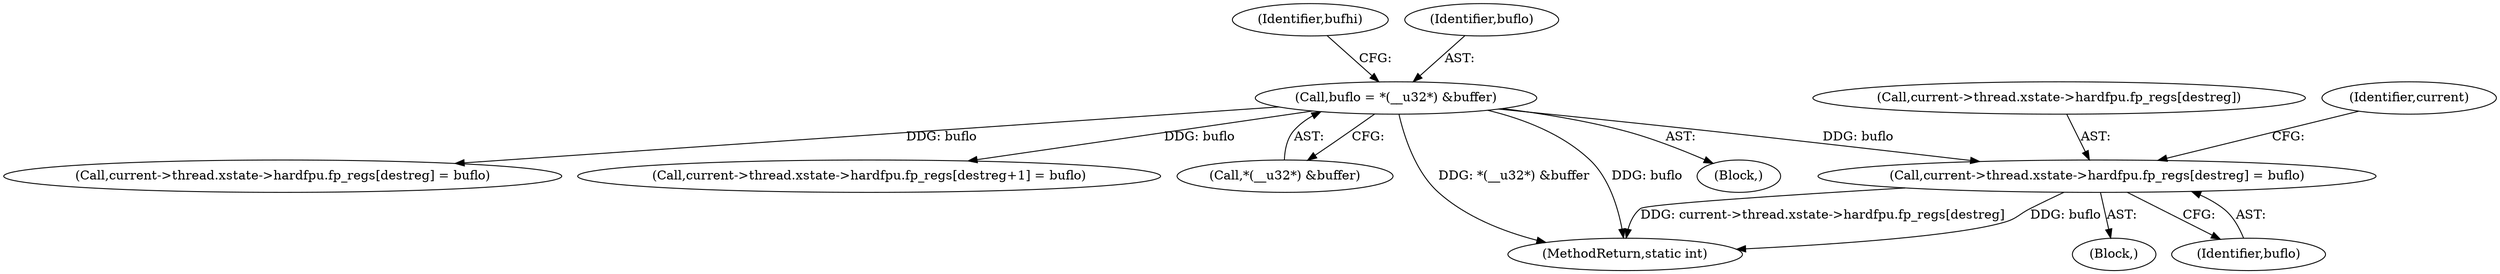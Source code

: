 digraph "0_linux_a8b0ca17b80e92faab46ee7179ba9e99ccb61233_24@API" {
"1000235" [label="(Call,current->thread.xstate->hardfpu.fp_regs[destreg] = buflo)"];
"1000197" [label="(Call,buflo = *(__u32*) &buffer)"];
"1000247" [label="(Identifier,buflo)"];
"1000144" [label="(Block,)"];
"1000199" [label="(Call,*(__u32*) &buffer)"];
"1000235" [label="(Call,current->thread.xstate->hardfpu.fp_regs[destreg] = buflo)"];
"1000217" [label="(Call,current->thread.xstate->hardfpu.fp_regs[destreg] = buflo)"];
"1000278" [label="(Call,current->thread.xstate->hardfpu.fp_regs[destreg+1] = buflo)"];
"1000205" [label="(Identifier,bufhi)"];
"1000315" [label="(MethodReturn,static int)"];
"1000236" [label="(Call,current->thread.xstate->hardfpu.fp_regs[destreg])"];
"1000234" [label="(Block,)"];
"1000198" [label="(Identifier,buflo)"];
"1000197" [label="(Call,buflo = *(__u32*) &buffer)"];
"1000254" [label="(Identifier,current)"];
"1000235" -> "1000234"  [label="AST: "];
"1000235" -> "1000247"  [label="CFG: "];
"1000236" -> "1000235"  [label="AST: "];
"1000247" -> "1000235"  [label="AST: "];
"1000254" -> "1000235"  [label="CFG: "];
"1000235" -> "1000315"  [label="DDG: current->thread.xstate->hardfpu.fp_regs[destreg]"];
"1000235" -> "1000315"  [label="DDG: buflo"];
"1000197" -> "1000235"  [label="DDG: buflo"];
"1000197" -> "1000144"  [label="AST: "];
"1000197" -> "1000199"  [label="CFG: "];
"1000198" -> "1000197"  [label="AST: "];
"1000199" -> "1000197"  [label="AST: "];
"1000205" -> "1000197"  [label="CFG: "];
"1000197" -> "1000315"  [label="DDG: *(__u32*) &buffer"];
"1000197" -> "1000315"  [label="DDG: buflo"];
"1000197" -> "1000217"  [label="DDG: buflo"];
"1000197" -> "1000278"  [label="DDG: buflo"];
}
